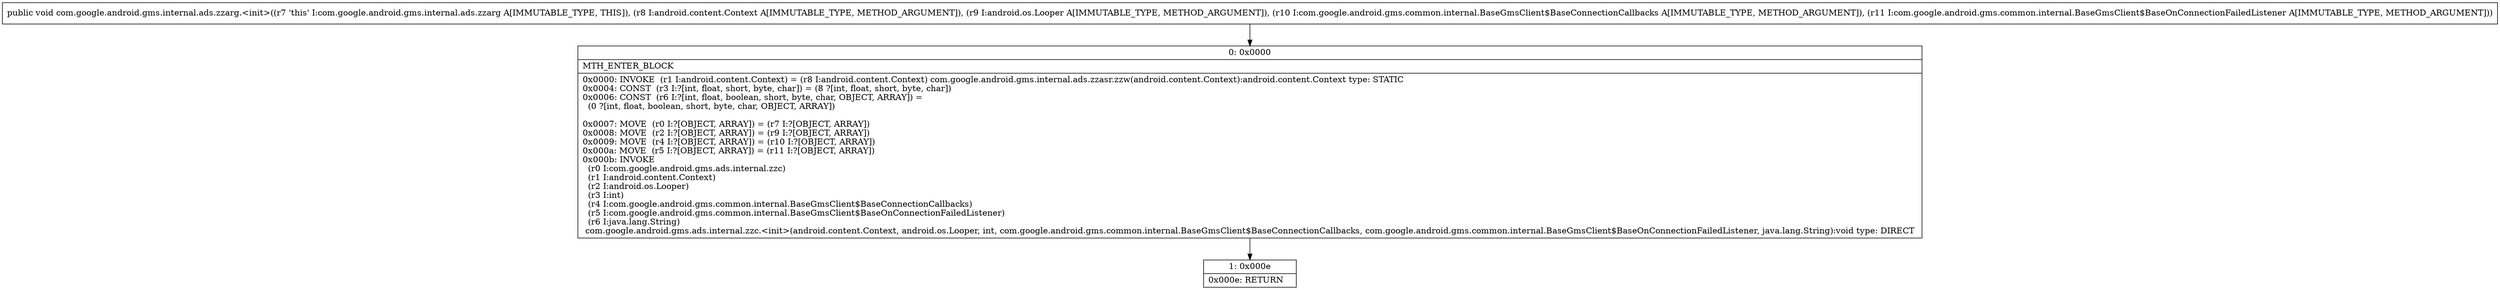digraph "CFG forcom.google.android.gms.internal.ads.zzarg.\<init\>(Landroid\/content\/Context;Landroid\/os\/Looper;Lcom\/google\/android\/gms\/common\/internal\/BaseGmsClient$BaseConnectionCallbacks;Lcom\/google\/android\/gms\/common\/internal\/BaseGmsClient$BaseOnConnectionFailedListener;)V" {
Node_0 [shape=record,label="{0\:\ 0x0000|MTH_ENTER_BLOCK\l|0x0000: INVOKE  (r1 I:android.content.Context) = (r8 I:android.content.Context) com.google.android.gms.internal.ads.zzasr.zzw(android.content.Context):android.content.Context type: STATIC \l0x0004: CONST  (r3 I:?[int, float, short, byte, char]) = (8 ?[int, float, short, byte, char]) \l0x0006: CONST  (r6 I:?[int, float, boolean, short, byte, char, OBJECT, ARRAY]) = \l  (0 ?[int, float, boolean, short, byte, char, OBJECT, ARRAY])\l \l0x0007: MOVE  (r0 I:?[OBJECT, ARRAY]) = (r7 I:?[OBJECT, ARRAY]) \l0x0008: MOVE  (r2 I:?[OBJECT, ARRAY]) = (r9 I:?[OBJECT, ARRAY]) \l0x0009: MOVE  (r4 I:?[OBJECT, ARRAY]) = (r10 I:?[OBJECT, ARRAY]) \l0x000a: MOVE  (r5 I:?[OBJECT, ARRAY]) = (r11 I:?[OBJECT, ARRAY]) \l0x000b: INVOKE  \l  (r0 I:com.google.android.gms.ads.internal.zzc)\l  (r1 I:android.content.Context)\l  (r2 I:android.os.Looper)\l  (r3 I:int)\l  (r4 I:com.google.android.gms.common.internal.BaseGmsClient$BaseConnectionCallbacks)\l  (r5 I:com.google.android.gms.common.internal.BaseGmsClient$BaseOnConnectionFailedListener)\l  (r6 I:java.lang.String)\l com.google.android.gms.ads.internal.zzc.\<init\>(android.content.Context, android.os.Looper, int, com.google.android.gms.common.internal.BaseGmsClient$BaseConnectionCallbacks, com.google.android.gms.common.internal.BaseGmsClient$BaseOnConnectionFailedListener, java.lang.String):void type: DIRECT \l}"];
Node_1 [shape=record,label="{1\:\ 0x000e|0x000e: RETURN   \l}"];
MethodNode[shape=record,label="{public void com.google.android.gms.internal.ads.zzarg.\<init\>((r7 'this' I:com.google.android.gms.internal.ads.zzarg A[IMMUTABLE_TYPE, THIS]), (r8 I:android.content.Context A[IMMUTABLE_TYPE, METHOD_ARGUMENT]), (r9 I:android.os.Looper A[IMMUTABLE_TYPE, METHOD_ARGUMENT]), (r10 I:com.google.android.gms.common.internal.BaseGmsClient$BaseConnectionCallbacks A[IMMUTABLE_TYPE, METHOD_ARGUMENT]), (r11 I:com.google.android.gms.common.internal.BaseGmsClient$BaseOnConnectionFailedListener A[IMMUTABLE_TYPE, METHOD_ARGUMENT])) }"];
MethodNode -> Node_0;
Node_0 -> Node_1;
}

